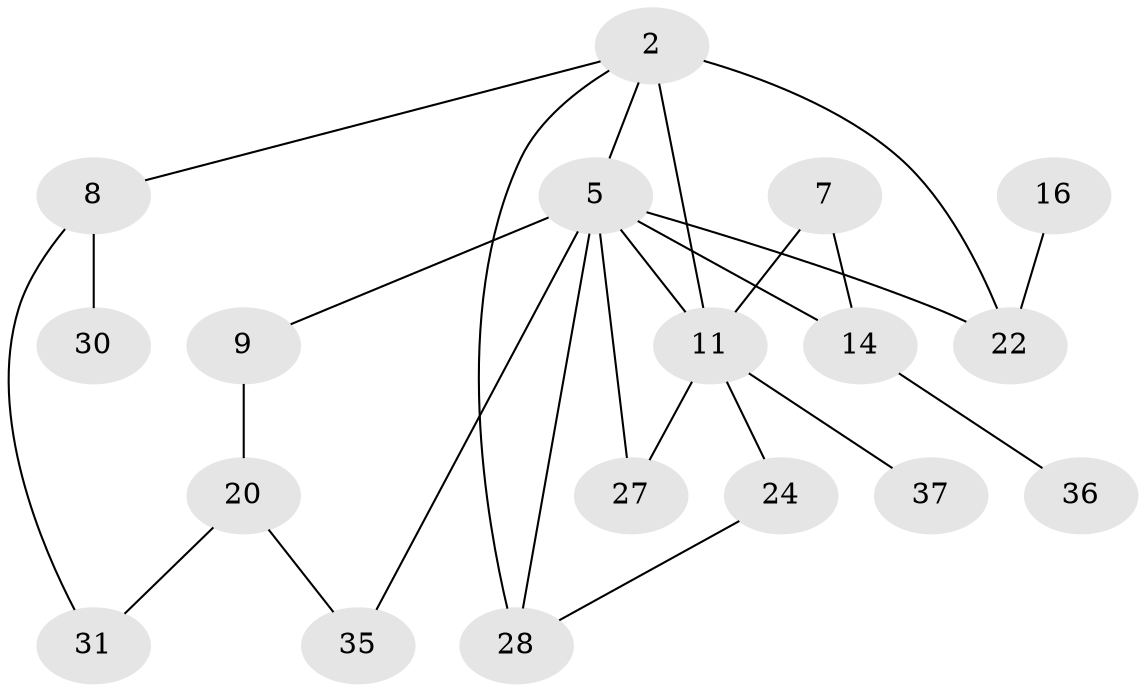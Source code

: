 // original degree distribution, {0: 0.16129032258064516, 2: 0.2903225806451613, 1: 0.3225806451612903, 3: 0.11827956989247312, 5: 0.06451612903225806, 7: 0.010752688172043012, 4: 0.021505376344086023, 6: 0.010752688172043012}
// Generated by graph-tools (version 1.1) at 2025/48/03/04/25 22:48:12]
// undirected, 18 vertices, 25 edges
graph export_dot {
  node [color=gray90,style=filled];
  2;
  5;
  7;
  8;
  9;
  11;
  14;
  16;
  20;
  22;
  24;
  27;
  28;
  30;
  31;
  35;
  36;
  37;
  2 -- 5 [weight=1.0];
  2 -- 8 [weight=1.0];
  2 -- 11 [weight=1.0];
  2 -- 22 [weight=2.0];
  2 -- 28 [weight=1.0];
  5 -- 9 [weight=1.0];
  5 -- 11 [weight=1.0];
  5 -- 14 [weight=1.0];
  5 -- 22 [weight=3.0];
  5 -- 27 [weight=1.0];
  5 -- 28 [weight=1.0];
  5 -- 35 [weight=2.0];
  7 -- 11 [weight=1.0];
  7 -- 14 [weight=1.0];
  8 -- 30 [weight=1.0];
  8 -- 31 [weight=1.0];
  9 -- 20 [weight=2.0];
  11 -- 24 [weight=1.0];
  11 -- 27 [weight=1.0];
  11 -- 37 [weight=1.0];
  14 -- 36 [weight=1.0];
  16 -- 22 [weight=2.0];
  20 -- 31 [weight=1.0];
  20 -- 35 [weight=1.0];
  24 -- 28 [weight=1.0];
}
